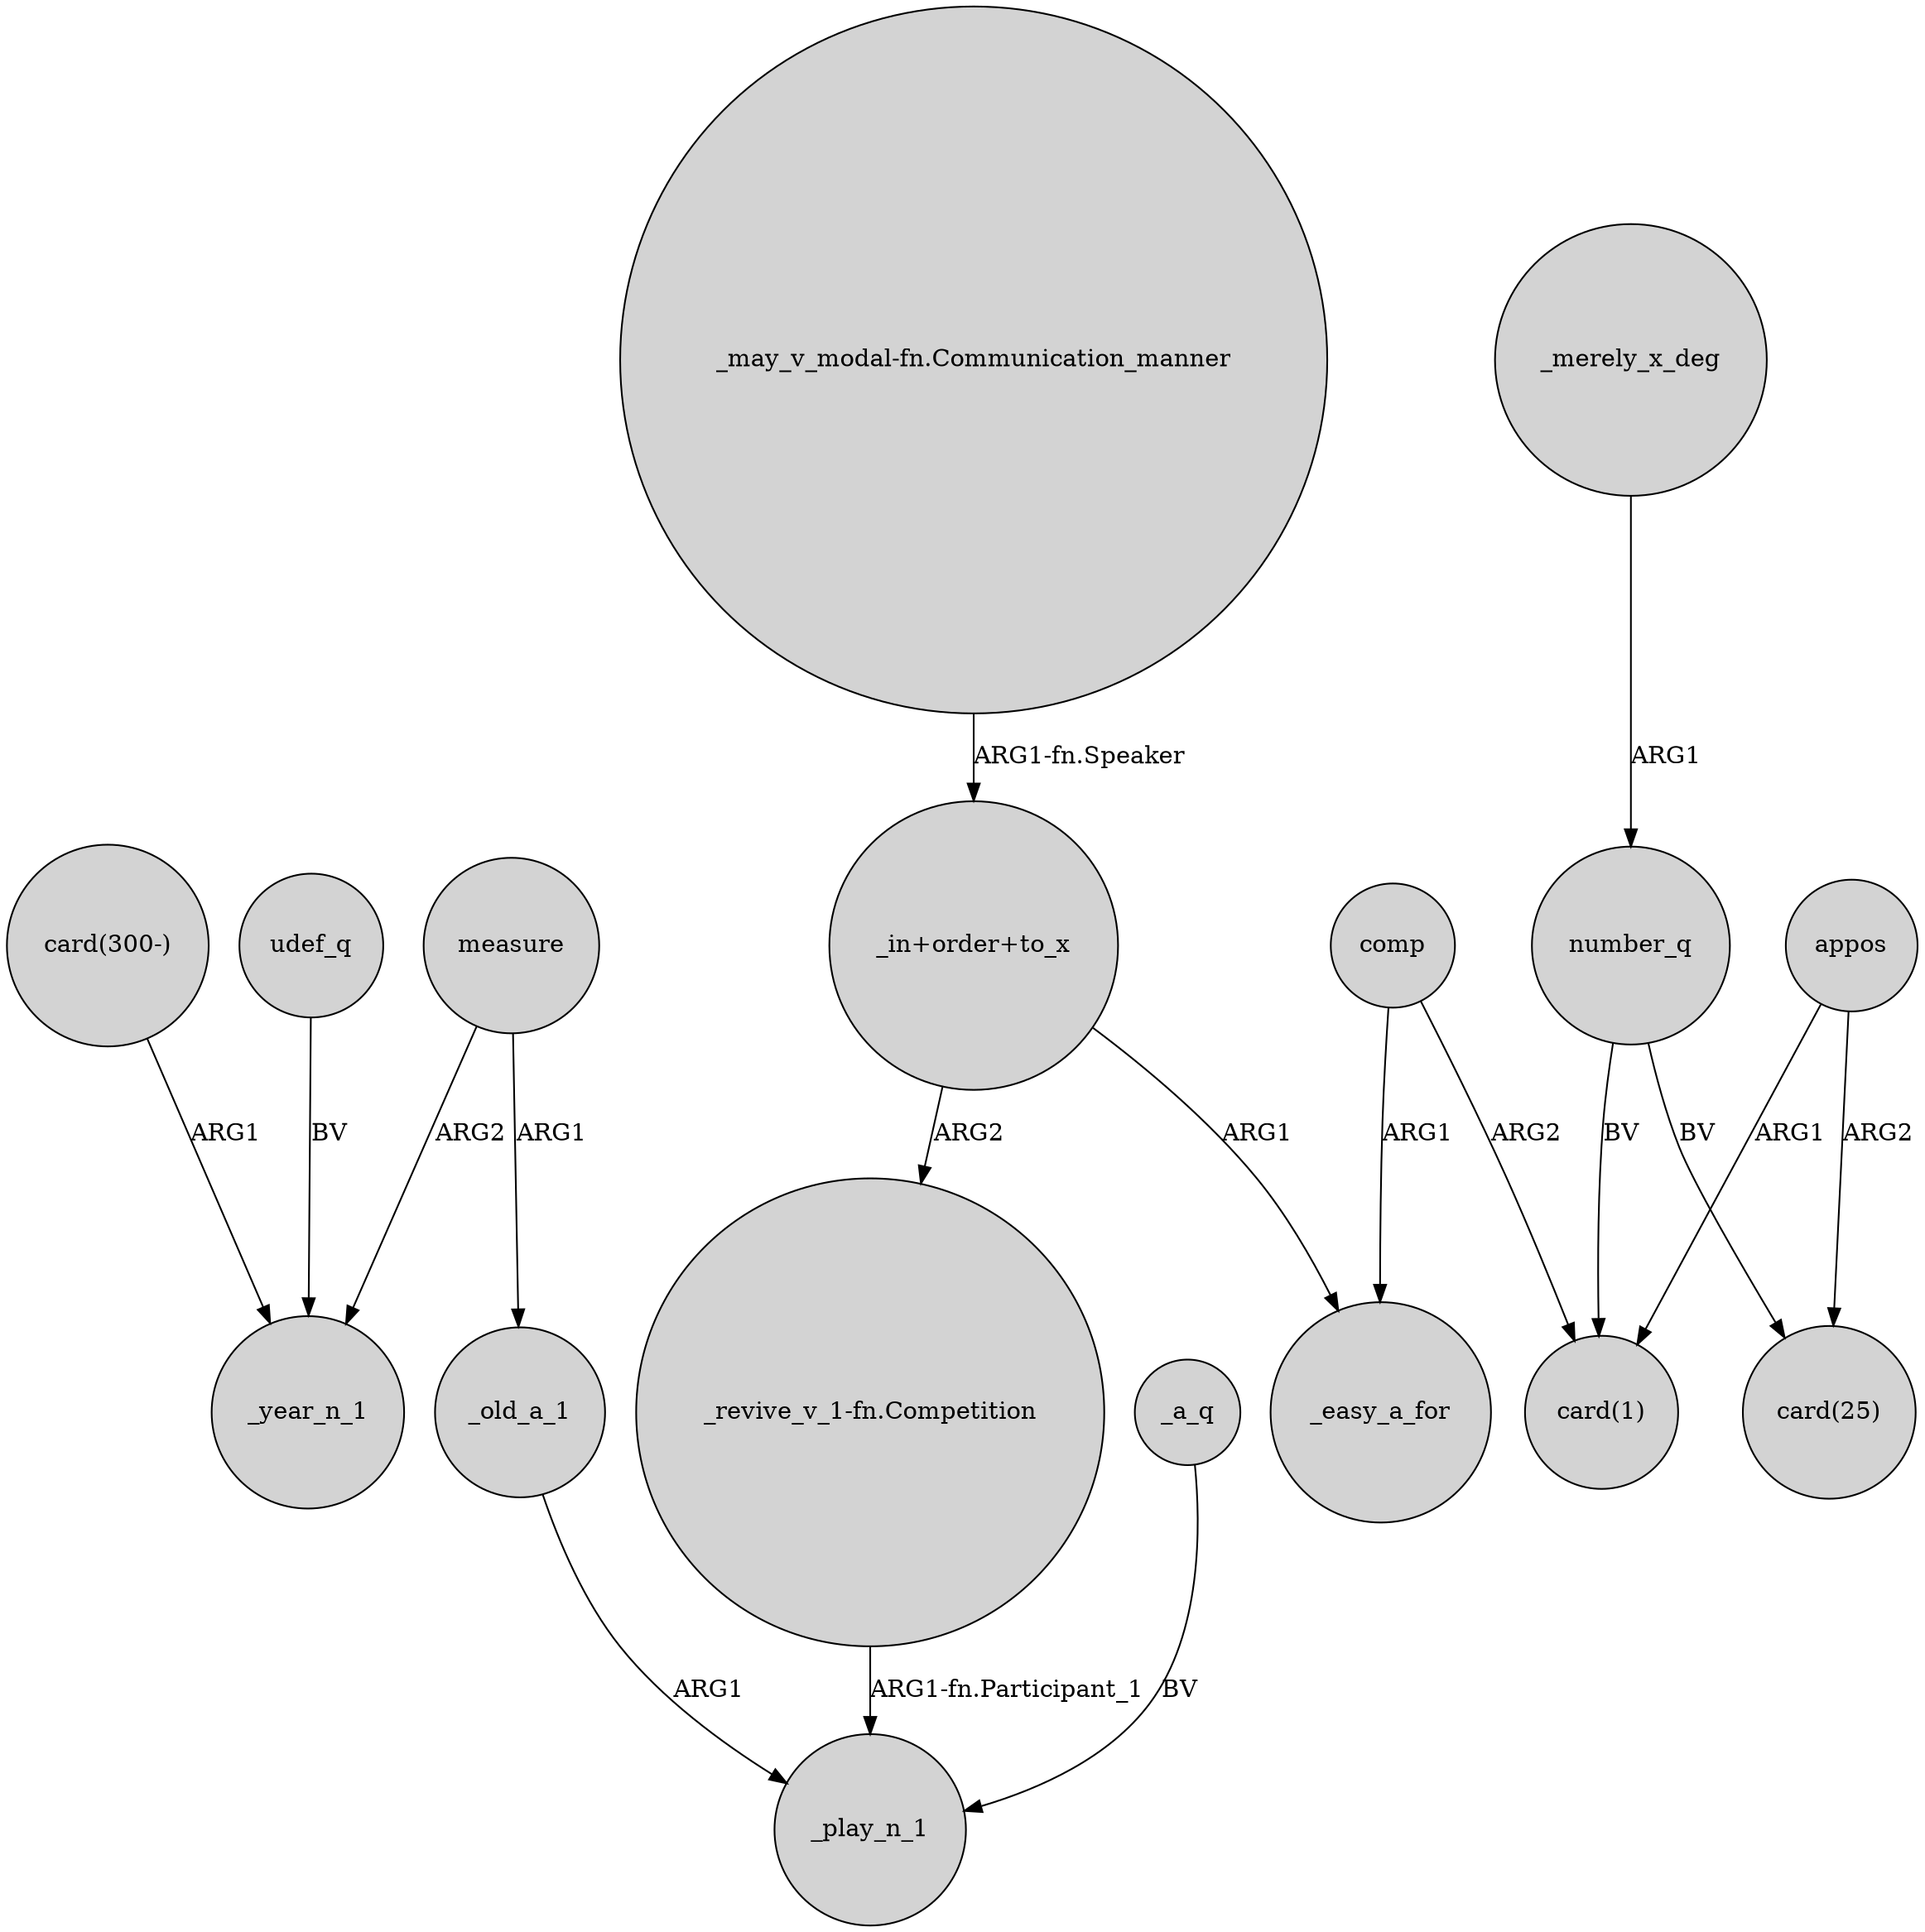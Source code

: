 digraph {
	node [shape=circle style=filled]
	"card(300-)" -> _year_n_1 [label=ARG1]
	udef_q -> _year_n_1 [label=BV]
	_old_a_1 -> _play_n_1 [label=ARG1]
	"_in+order+to_x" -> _easy_a_for [label=ARG1]
	appos -> "card(25)" [label=ARG2]
	comp -> "card(1)" [label=ARG2]
	measure -> _old_a_1 [label=ARG1]
	"_in+order+to_x" -> "_revive_v_1-fn.Competition" [label=ARG2]
	number_q -> "card(1)" [label=BV]
	comp -> _easy_a_for [label=ARG1]
	"_may_v_modal-fn.Communication_manner" -> "_in+order+to_x" [label="ARG1-fn.Speaker"]
	appos -> "card(1)" [label=ARG1]
	_merely_x_deg -> number_q [label=ARG1]
	_a_q -> _play_n_1 [label=BV]
	measure -> _year_n_1 [label=ARG2]
	number_q -> "card(25)" [label=BV]
	"_revive_v_1-fn.Competition" -> _play_n_1 [label="ARG1-fn.Participant_1"]
}
